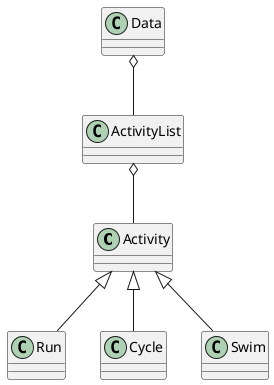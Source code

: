 @startuml
class Activity {
}

class Run {
}

class Cycle {
}

class Swim {
}

class ActivityList {
}

class Data {
}

Activity <|-- Run
Activity <|-- Cycle
Activity <|-- Swim
ActivityList o-- Activity
Data o-- ActivityList


@enduml
